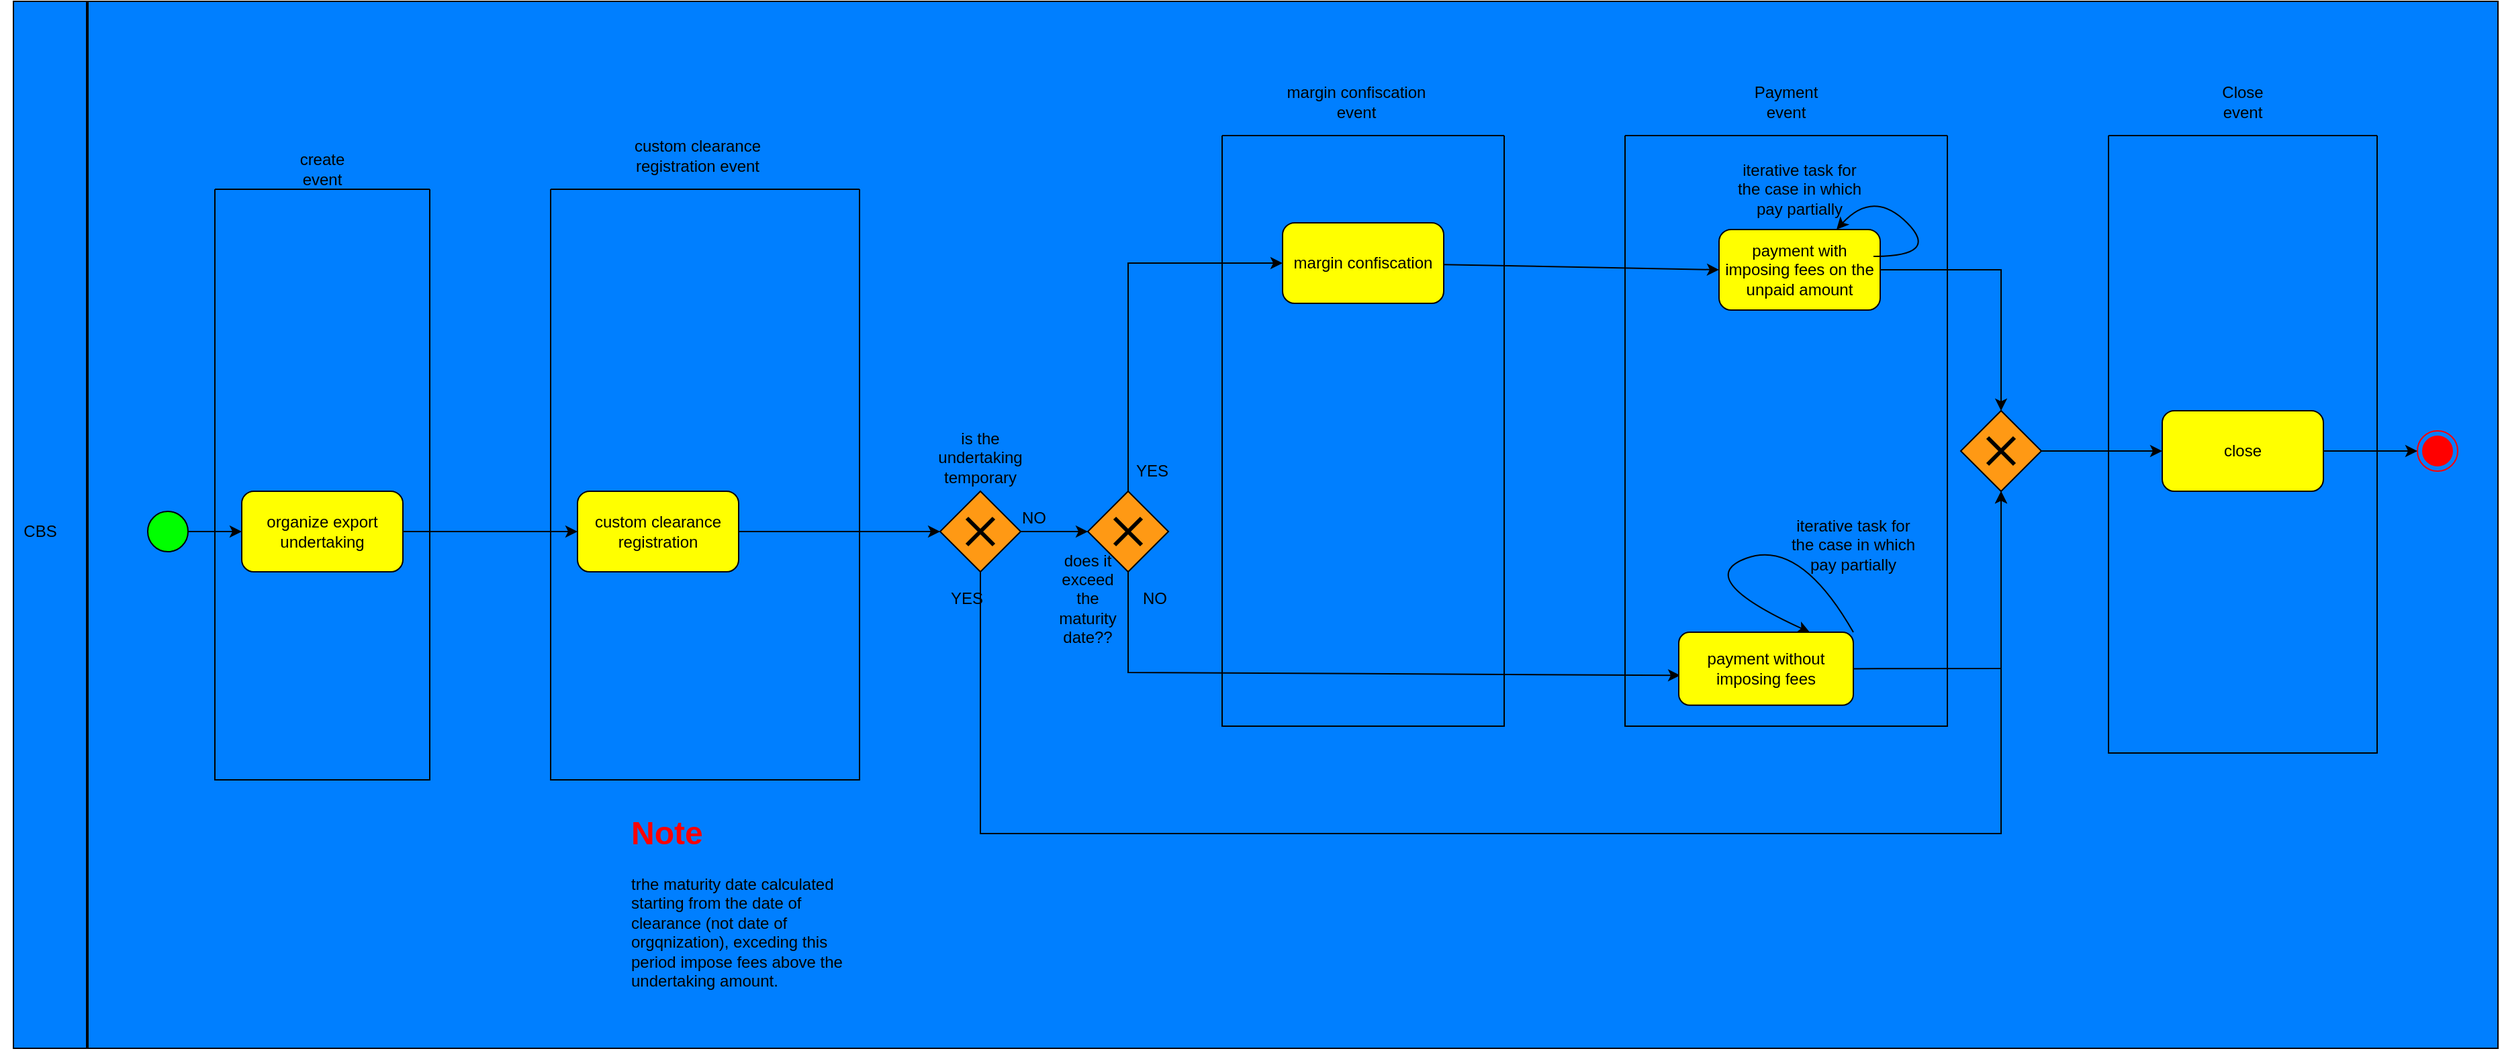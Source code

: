 <mxfile version="22.1.16" type="device">
  <diagram name="Page-1" id="6zD-izsmirur7kcObW2i">
    <mxGraphModel dx="1237" dy="1840" grid="1" gridSize="10" guides="1" tooltips="1" connect="1" arrows="1" fold="1" page="1" pageScale="1" pageWidth="850" pageHeight="1100" math="0" shadow="0">
      <root>
        <mxCell id="0" />
        <mxCell id="1" parent="0" />
        <mxCell id="6St314M1eqmKRrUnTSBx-1" value="" style="rounded=0;whiteSpace=wrap;html=1;fillColor=#007FFF;" parent="1" vertex="1">
          <mxGeometry x="50" y="-160" width="1850" height="780" as="geometry" />
        </mxCell>
        <mxCell id="6St314M1eqmKRrUnTSBx-2" value="CBS" style="text;html=1;strokeColor=none;fillColor=none;align=center;verticalAlign=middle;whiteSpace=wrap;rounded=0;" parent="1" vertex="1">
          <mxGeometry x="40" y="220" width="60" height="30" as="geometry" />
        </mxCell>
        <mxCell id="6St314M1eqmKRrUnTSBx-3" value="" style="line;strokeWidth=2;direction=south;html=1;" parent="1" vertex="1">
          <mxGeometry x="100" y="-160" width="10" height="780" as="geometry" />
        </mxCell>
        <mxCell id="6St314M1eqmKRrUnTSBx-4" value="organize export undertaking" style="rounded=1;whiteSpace=wrap;html=1;fillColor=#FFFF00;" parent="1" vertex="1">
          <mxGeometry x="220" y="205" width="120" height="60" as="geometry" />
        </mxCell>
        <mxCell id="6St314M1eqmKRrUnTSBx-5" value="" style="ellipse;whiteSpace=wrap;html=1;aspect=fixed;fillColor=#00FF00;" parent="1" vertex="1">
          <mxGeometry x="150" y="220" width="30" height="30" as="geometry" />
        </mxCell>
        <mxCell id="6St314M1eqmKRrUnTSBx-6" value="" style="endArrow=classic;html=1;rounded=0;exitX=1;exitY=0.5;exitDx=0;exitDy=0;entryX=0;entryY=0.5;entryDx=0;entryDy=0;" parent="1" source="6St314M1eqmKRrUnTSBx-5" target="6St314M1eqmKRrUnTSBx-4" edge="1">
          <mxGeometry width="50" height="50" relative="1" as="geometry">
            <mxPoint x="410" y="310" as="sourcePoint" />
            <mxPoint x="460" y="260" as="targetPoint" />
          </mxGeometry>
        </mxCell>
        <mxCell id="6St314M1eqmKRrUnTSBx-7" value="payment with imposing fees on the unpaid amount" style="rounded=1;whiteSpace=wrap;html=1;fillColor=#FFFF00;" parent="1" vertex="1">
          <mxGeometry x="1320" y="10" width="120" height="60" as="geometry" />
        </mxCell>
        <mxCell id="6St314M1eqmKRrUnTSBx-8" value="" style="rhombus;whiteSpace=wrap;html=1;fillColor=#FF9914;" parent="1" vertex="1">
          <mxGeometry x="850" y="205" width="60" height="60" as="geometry" />
        </mxCell>
        <mxCell id="6St314M1eqmKRrUnTSBx-11" value="" style="endArrow=classic;html=1;rounded=0;entryX=0.008;entryY=0.591;entryDx=0;entryDy=0;exitX=0.5;exitY=1;exitDx=0;exitDy=0;entryPerimeter=0;" parent="1" source="6St314M1eqmKRrUnTSBx-8" target="6St314M1eqmKRrUnTSBx-9" edge="1">
          <mxGeometry width="50" height="50" relative="1" as="geometry">
            <mxPoint x="810" y="230" as="sourcePoint" />
            <mxPoint x="860" y="180" as="targetPoint" />
            <Array as="points">
              <mxPoint x="880" y="340" />
            </Array>
          </mxGeometry>
        </mxCell>
        <mxCell id="6St314M1eqmKRrUnTSBx-13" value="YES" style="text;html=1;strokeColor=none;fillColor=none;align=center;verticalAlign=middle;whiteSpace=wrap;rounded=0;" parent="1" vertex="1">
          <mxGeometry x="867.5" y="175" width="60" height="30" as="geometry" />
        </mxCell>
        <mxCell id="6St314M1eqmKRrUnTSBx-14" value="NO" style="text;html=1;strokeColor=none;fillColor=none;align=center;verticalAlign=middle;whiteSpace=wrap;rounded=0;" parent="1" vertex="1">
          <mxGeometry x="870" y="270" width="60" height="30" as="geometry" />
        </mxCell>
        <mxCell id="6St314M1eqmKRrUnTSBx-15" value="" style="rhombus;whiteSpace=wrap;html=1;fillColor=#FF9914;" parent="1" vertex="1">
          <mxGeometry x="1500" y="145" width="60" height="60" as="geometry" />
        </mxCell>
        <mxCell id="6St314M1eqmKRrUnTSBx-16" value="" style="endArrow=classic;html=1;rounded=0;entryX=0.5;entryY=0;entryDx=0;entryDy=0;exitX=1;exitY=0.5;exitDx=0;exitDy=0;" parent="1" source="6St314M1eqmKRrUnTSBx-7" target="6St314M1eqmKRrUnTSBx-15" edge="1">
          <mxGeometry width="50" height="50" relative="1" as="geometry">
            <mxPoint x="1030" y="230" as="sourcePoint" />
            <mxPoint x="1080" y="180" as="targetPoint" />
            <Array as="points">
              <mxPoint x="1530" y="40" />
            </Array>
          </mxGeometry>
        </mxCell>
        <mxCell id="6St314M1eqmKRrUnTSBx-17" value="close" style="rounded=1;whiteSpace=wrap;html=1;fillColor=#FFFF00;" parent="1" vertex="1">
          <mxGeometry x="1650" y="145" width="120" height="60" as="geometry" />
        </mxCell>
        <mxCell id="6St314M1eqmKRrUnTSBx-19" value="" style="ellipse;html=1;shape=endState;fillColor=#FF0000;strokeColor=#ff0000;" parent="1" vertex="1">
          <mxGeometry x="1840" y="160" width="30" height="30" as="geometry" />
        </mxCell>
        <mxCell id="6St314M1eqmKRrUnTSBx-20" value="" style="endArrow=classic;html=1;rounded=0;entryX=0;entryY=0.5;entryDx=0;entryDy=0;exitX=1;exitY=0.5;exitDx=0;exitDy=0;" parent="1" source="6St314M1eqmKRrUnTSBx-17" target="6St314M1eqmKRrUnTSBx-19" edge="1">
          <mxGeometry width="50" height="50" relative="1" as="geometry">
            <mxPoint x="1240" y="230" as="sourcePoint" />
            <mxPoint x="1290" y="180" as="targetPoint" />
          </mxGeometry>
        </mxCell>
        <mxCell id="6St314M1eqmKRrUnTSBx-21" value="&lt;h1&gt;&lt;font color=&quot;#ff0000&quot;&gt;Note&lt;/font&gt;&lt;/h1&gt;&lt;div&gt;trhe maturity date calculated starting from the date of clearance (not date of orgqnization), exceding this period impose fees above the undertaking amount.&lt;/div&gt;" style="text;html=1;strokeColor=none;fillColor=none;spacing=5;spacingTop=-20;whiteSpace=wrap;overflow=hidden;rounded=0;" parent="1" vertex="1">
          <mxGeometry x="505" y="440" width="190" height="140" as="geometry" />
        </mxCell>
        <mxCell id="6St314M1eqmKRrUnTSBx-22" value="" style="endArrow=classic;html=1;rounded=0;exitX=1;exitY=0.5;exitDx=0;exitDy=0;entryX=0.5;entryY=1;entryDx=0;entryDy=0;" parent="1" source="6St314M1eqmKRrUnTSBx-9" target="6St314M1eqmKRrUnTSBx-15" edge="1">
          <mxGeometry width="50" height="50" relative="1" as="geometry">
            <mxPoint x="1320" y="240" as="sourcePoint" />
            <mxPoint x="1370" y="190" as="targetPoint" />
            <Array as="points">
              <mxPoint x="1530" y="337" />
            </Array>
          </mxGeometry>
        </mxCell>
        <mxCell id="6St314M1eqmKRrUnTSBx-23" value="" style="swimlane;startSize=0;" parent="1" vertex="1">
          <mxGeometry x="1250" y="-60" width="240" height="440" as="geometry" />
        </mxCell>
        <mxCell id="6St314M1eqmKRrUnTSBx-24" value="iterative task for the case in which pay partially" style="text;html=1;strokeColor=none;fillColor=none;align=center;verticalAlign=middle;whiteSpace=wrap;rounded=0;" parent="6St314M1eqmKRrUnTSBx-23" vertex="1">
          <mxGeometry x="120" y="290" width="100" height="30" as="geometry" />
        </mxCell>
        <mxCell id="nUpmGBi-_h0cZOzjPh_h-24" value="" style="curved=1;endArrow=classic;html=1;rounded=0;" parent="6St314M1eqmKRrUnTSBx-23" target="6St314M1eqmKRrUnTSBx-7" edge="1">
          <mxGeometry width="50" height="50" relative="1" as="geometry">
            <mxPoint x="185" y="90" as="sourcePoint" />
            <mxPoint x="235" y="40" as="targetPoint" />
            <Array as="points">
              <mxPoint x="235" y="90" />
              <mxPoint x="185" y="40" />
            </Array>
          </mxGeometry>
        </mxCell>
        <mxCell id="6St314M1eqmKRrUnTSBx-25" value="Payment event" style="text;html=1;strokeColor=none;fillColor=none;align=center;verticalAlign=middle;whiteSpace=wrap;rounded=0;" parent="1" vertex="1">
          <mxGeometry x="1340" y="-100" width="60" height="30" as="geometry" />
        </mxCell>
        <mxCell id="6St314M1eqmKRrUnTSBx-26" value="" style="swimlane;startSize=0;" parent="1" vertex="1">
          <mxGeometry x="200" y="-20" width="160" height="440" as="geometry" />
        </mxCell>
        <mxCell id="6St314M1eqmKRrUnTSBx-27" value="create event" style="text;html=1;strokeColor=none;fillColor=none;align=center;verticalAlign=middle;whiteSpace=wrap;rounded=0;" parent="1" vertex="1">
          <mxGeometry x="250" y="-50" width="60" height="30" as="geometry" />
        </mxCell>
        <mxCell id="6St314M1eqmKRrUnTSBx-28" value="" style="swimlane;startSize=0;" parent="1" vertex="1">
          <mxGeometry x="450" y="-20" width="230" height="440" as="geometry">
            <mxRectangle x="370" y="-30" width="50" height="40" as="alternateBounds" />
          </mxGeometry>
        </mxCell>
        <mxCell id="6St314M1eqmKRrUnTSBx-29" value="custom clearance registration" style="rounded=1;whiteSpace=wrap;html=1;fillColor=#FFFF00;" parent="6St314M1eqmKRrUnTSBx-28" vertex="1">
          <mxGeometry x="20" y="225" width="120" height="60" as="geometry" />
        </mxCell>
        <mxCell id="6St314M1eqmKRrUnTSBx-30" value="custom clearance registration event" style="text;html=1;strokeColor=none;fillColor=none;align=center;verticalAlign=middle;whiteSpace=wrap;rounded=0;" parent="1" vertex="1">
          <mxGeometry x="505" y="-60" width="109" height="30" as="geometry" />
        </mxCell>
        <mxCell id="6St314M1eqmKRrUnTSBx-32" value="" style="swimlane;startSize=0;" parent="1" vertex="1">
          <mxGeometry x="1610" y="-60" width="200" height="460" as="geometry" />
        </mxCell>
        <mxCell id="6St314M1eqmKRrUnTSBx-33" value="Close event" style="text;html=1;strokeColor=none;fillColor=none;align=center;verticalAlign=middle;whiteSpace=wrap;rounded=0;" parent="1" vertex="1">
          <mxGeometry x="1680" y="-100" width="60" height="30" as="geometry" />
        </mxCell>
        <mxCell id="6St314M1eqmKRrUnTSBx-34" value="" style="endArrow=classic;html=1;rounded=0;exitX=1;exitY=0.5;exitDx=0;exitDy=0;entryX=0;entryY=0.5;entryDx=0;entryDy=0;" parent="1" source="6St314M1eqmKRrUnTSBx-4" target="6St314M1eqmKRrUnTSBx-29" edge="1">
          <mxGeometry width="50" height="50" relative="1" as="geometry">
            <mxPoint x="340" y="235" as="sourcePoint" />
            <mxPoint x="371" y="235" as="targetPoint" />
          </mxGeometry>
        </mxCell>
        <mxCell id="6St314M1eqmKRrUnTSBx-37" value="" style="rhombus;whiteSpace=wrap;html=1;fillColor=#FF9914;" parent="1" vertex="1">
          <mxGeometry x="740" y="205" width="60" height="60" as="geometry" />
        </mxCell>
        <mxCell id="6St314M1eqmKRrUnTSBx-38" value="" style="shape=umlDestroy;whiteSpace=wrap;html=1;strokeWidth=3;targetShapes=umlLifeline;" parent="1" vertex="1">
          <mxGeometry x="760" y="225" width="20" height="20" as="geometry" />
        </mxCell>
        <mxCell id="6St314M1eqmKRrUnTSBx-39" value="is the undertaking temporary" style="text;html=1;strokeColor=none;fillColor=none;align=center;verticalAlign=middle;whiteSpace=wrap;rounded=0;" parent="1" vertex="1">
          <mxGeometry x="740" y="165" width="60" height="30" as="geometry" />
        </mxCell>
        <mxCell id="6St314M1eqmKRrUnTSBx-41" value="" style="endArrow=classic;html=1;rounded=0;exitX=0.5;exitY=1;exitDx=0;exitDy=0;entryX=0.5;entryY=1;entryDx=0;entryDy=0;" parent="1" source="6St314M1eqmKRrUnTSBx-37" target="6St314M1eqmKRrUnTSBx-15" edge="1">
          <mxGeometry width="50" height="50" relative="1" as="geometry">
            <mxPoint x="940" y="230" as="sourcePoint" />
            <mxPoint x="990" y="180" as="targetPoint" />
            <Array as="points">
              <mxPoint x="770" y="460" />
              <mxPoint x="1530" y="460" />
            </Array>
          </mxGeometry>
        </mxCell>
        <mxCell id="6St314M1eqmKRrUnTSBx-42" value="" style="endArrow=classic;html=1;rounded=0;" parent="1" source="6St314M1eqmKRrUnTSBx-29" target="6St314M1eqmKRrUnTSBx-37" edge="1">
          <mxGeometry width="50" height="50" relative="1" as="geometry">
            <mxPoint x="980" y="230" as="sourcePoint" />
            <mxPoint x="1030" y="180" as="targetPoint" />
          </mxGeometry>
        </mxCell>
        <mxCell id="6St314M1eqmKRrUnTSBx-43" value="NO" style="text;html=1;strokeColor=none;fillColor=none;align=center;verticalAlign=middle;whiteSpace=wrap;rounded=0;" parent="1" vertex="1">
          <mxGeometry x="780" y="210" width="60" height="30" as="geometry" />
        </mxCell>
        <mxCell id="6St314M1eqmKRrUnTSBx-44" value="YES" style="text;html=1;strokeColor=none;fillColor=none;align=center;verticalAlign=middle;whiteSpace=wrap;rounded=0;" parent="1" vertex="1">
          <mxGeometry x="730" y="270" width="60" height="30" as="geometry" />
        </mxCell>
        <mxCell id="nUpmGBi-_h0cZOzjPh_h-3" value="" style="endArrow=classic;html=1;rounded=0;exitX=1;exitY=0.5;exitDx=0;exitDy=0;" parent="1" source="6St314M1eqmKRrUnTSBx-37" edge="1">
          <mxGeometry width="50" height="50" relative="1" as="geometry">
            <mxPoint x="800" y="235" as="sourcePoint" />
            <mxPoint x="850" y="235" as="targetPoint" />
          </mxGeometry>
        </mxCell>
        <mxCell id="6St314M1eqmKRrUnTSBx-35" value="" style="shape=umlDestroy;whiteSpace=wrap;html=1;strokeWidth=3;targetShapes=umlLifeline;" parent="1" vertex="1">
          <mxGeometry x="870" y="225" width="20" height="20" as="geometry" />
        </mxCell>
        <mxCell id="nUpmGBi-_h0cZOzjPh_h-6" value="does it exceed the maturity date??" style="text;html=1;strokeColor=none;fillColor=none;align=center;verticalAlign=middle;whiteSpace=wrap;rounded=0;" parent="1" vertex="1">
          <mxGeometry x="820" y="235" width="60" height="100" as="geometry" />
        </mxCell>
        <mxCell id="nUpmGBi-_h0cZOzjPh_h-10" value="" style="endArrow=classic;html=1;rounded=0;entryX=0;entryY=0.5;entryDx=0;entryDy=0;" parent="1" source="nUpmGBi-_h0cZOzjPh_h-8" target="6St314M1eqmKRrUnTSBx-7" edge="1">
          <mxGeometry width="50" height="50" relative="1" as="geometry">
            <mxPoint x="1060" y="150" as="sourcePoint" />
            <mxPoint x="1210" y="50" as="targetPoint" />
            <Array as="points" />
          </mxGeometry>
        </mxCell>
        <mxCell id="6St314M1eqmKRrUnTSBx-36" value="" style="shape=umlDestroy;whiteSpace=wrap;html=1;strokeWidth=3;targetShapes=umlLifeline;" parent="1" vertex="1">
          <mxGeometry x="1520" y="165" width="20" height="20" as="geometry" />
        </mxCell>
        <mxCell id="nUpmGBi-_h0cZOzjPh_h-12" value="" style="endArrow=classic;html=1;rounded=0;exitX=1;exitY=0.5;exitDx=0;exitDy=0;" parent="1" source="6St314M1eqmKRrUnTSBx-15" target="6St314M1eqmKRrUnTSBx-17" edge="1">
          <mxGeometry width="50" height="50" relative="1" as="geometry">
            <mxPoint x="1260" y="150" as="sourcePoint" />
            <mxPoint x="1310" y="100" as="targetPoint" />
          </mxGeometry>
        </mxCell>
        <mxCell id="6St314M1eqmKRrUnTSBx-9" value="payment without imposing fees" style="rounded=1;whiteSpace=wrap;html=1;fillColor=#FFFF00;" parent="1" vertex="1">
          <mxGeometry x="1290" y="310" width="130" height="54.38" as="geometry" />
        </mxCell>
        <mxCell id="6St314M1eqmKRrUnTSBx-31" value="" style="curved=1;endArrow=classic;html=1;rounded=0;entryX=0.75;entryY=0;entryDx=0;entryDy=0;exitX=1;exitY=0;exitDx=0;exitDy=0;" parent="1" source="6St314M1eqmKRrUnTSBx-9" target="6St314M1eqmKRrUnTSBx-9" edge="1">
          <mxGeometry width="50" height="50" relative="1" as="geometry">
            <mxPoint x="1330" y="240" as="sourcePoint" />
            <mxPoint x="1380" y="190" as="targetPoint" />
            <Array as="points">
              <mxPoint x="1380" y="240" />
              <mxPoint x="1300" y="270" />
            </Array>
          </mxGeometry>
        </mxCell>
        <mxCell id="nUpmGBi-_h0cZOzjPh_h-13" value="" style="swimlane;startSize=0;" parent="1" vertex="1">
          <mxGeometry x="950" y="-60" width="210" height="440" as="geometry" />
        </mxCell>
        <mxCell id="nUpmGBi-_h0cZOzjPh_h-8" value="margin confiscation" style="rounded=1;whiteSpace=wrap;html=1;fillColor=#FFFF00;" parent="nUpmGBi-_h0cZOzjPh_h-13" vertex="1">
          <mxGeometry x="45" y="65" width="120" height="60" as="geometry" />
        </mxCell>
        <mxCell id="nUpmGBi-_h0cZOzjPh_h-14" value="margin confiscation event" style="text;html=1;strokeColor=none;fillColor=none;align=center;verticalAlign=middle;whiteSpace=wrap;rounded=0;" parent="1" vertex="1">
          <mxGeometry x="990" y="-100" width="120" height="30" as="geometry" />
        </mxCell>
        <mxCell id="nUpmGBi-_h0cZOzjPh_h-17" value="" style="endArrow=classic;html=1;rounded=0;exitX=0.5;exitY=0;exitDx=0;exitDy=0;entryX=0;entryY=0.5;entryDx=0;entryDy=0;" parent="1" source="6St314M1eqmKRrUnTSBx-8" target="nUpmGBi-_h0cZOzjPh_h-8" edge="1">
          <mxGeometry width="50" height="50" relative="1" as="geometry">
            <mxPoint x="1020" y="170" as="sourcePoint" />
            <mxPoint x="880" y="80" as="targetPoint" />
            <Array as="points">
              <mxPoint x="880" y="35" />
            </Array>
          </mxGeometry>
        </mxCell>
        <mxCell id="nUpmGBi-_h0cZOzjPh_h-25" value="iterative task for the case in which pay partially" style="text;html=1;strokeColor=none;fillColor=none;align=center;verticalAlign=middle;whiteSpace=wrap;rounded=0;" parent="1" vertex="1">
          <mxGeometry x="1330" y="-35" width="100" height="30" as="geometry" />
        </mxCell>
      </root>
    </mxGraphModel>
  </diagram>
</mxfile>
